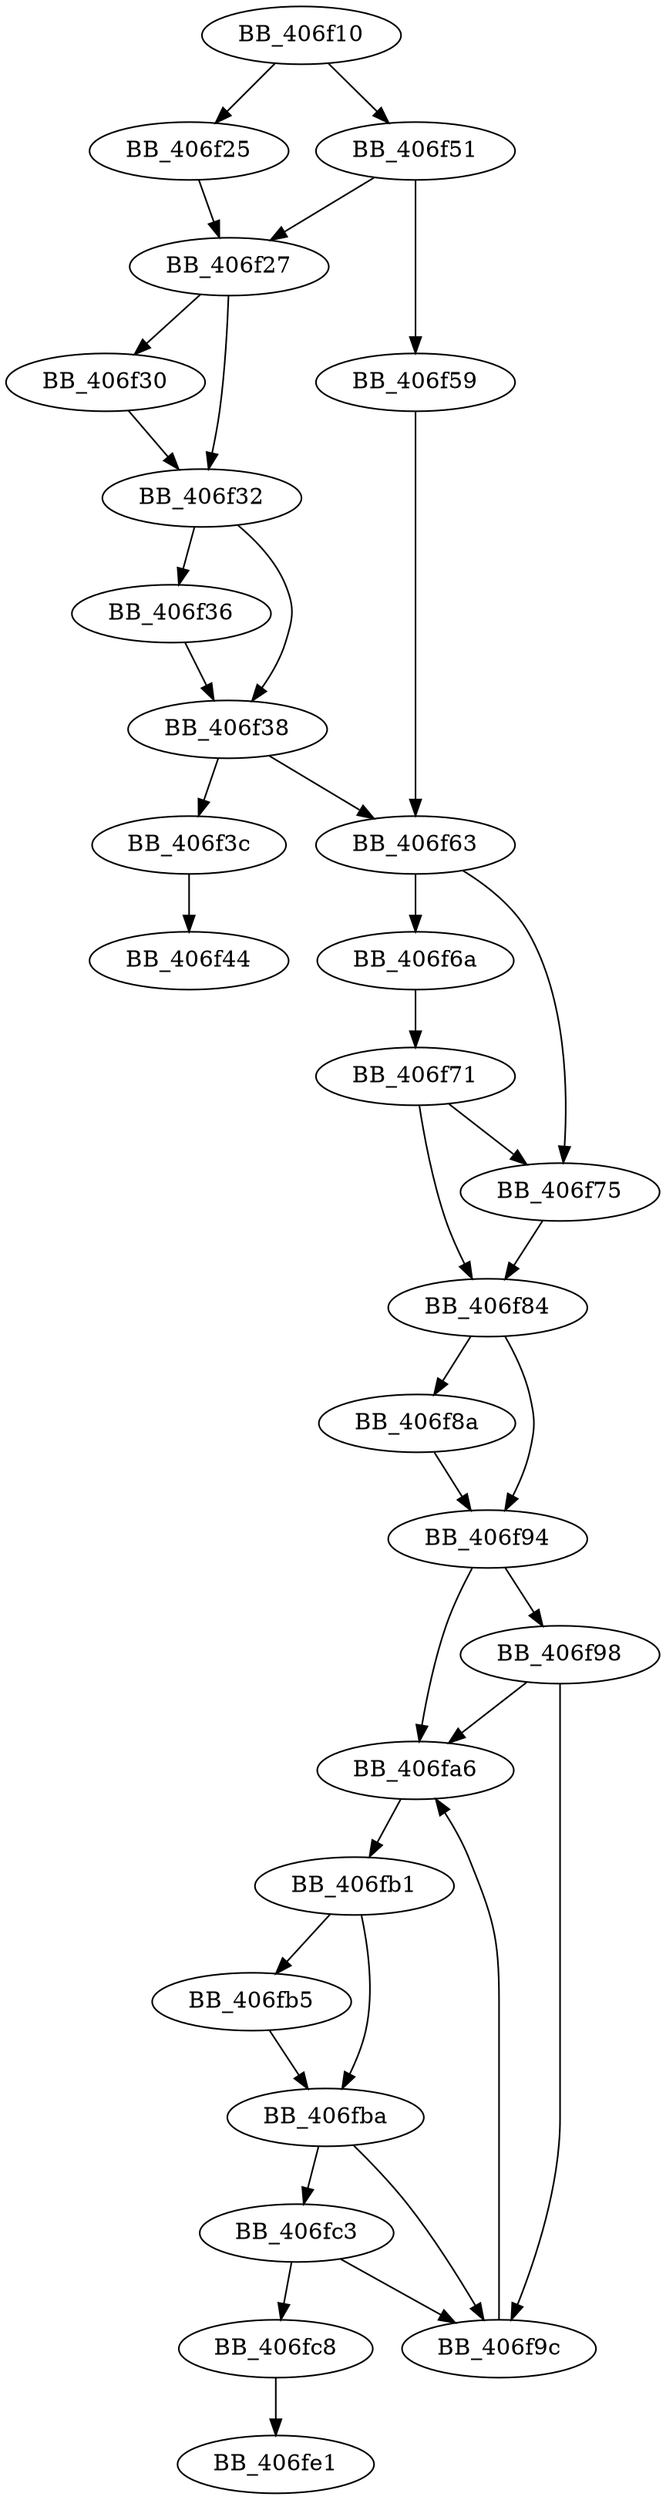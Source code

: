 DiGraph sub_406F10{
BB_406f10->BB_406f25
BB_406f10->BB_406f51
BB_406f25->BB_406f27
BB_406f27->BB_406f30
BB_406f27->BB_406f32
BB_406f30->BB_406f32
BB_406f32->BB_406f36
BB_406f32->BB_406f38
BB_406f36->BB_406f38
BB_406f38->BB_406f3c
BB_406f38->BB_406f63
BB_406f3c->BB_406f44
BB_406f51->BB_406f27
BB_406f51->BB_406f59
BB_406f59->BB_406f63
BB_406f63->BB_406f6a
BB_406f63->BB_406f75
BB_406f6a->BB_406f71
BB_406f71->BB_406f75
BB_406f71->BB_406f84
BB_406f75->BB_406f84
BB_406f84->BB_406f8a
BB_406f84->BB_406f94
BB_406f8a->BB_406f94
BB_406f94->BB_406f98
BB_406f94->BB_406fa6
BB_406f98->BB_406f9c
BB_406f98->BB_406fa6
BB_406f9c->BB_406fa6
BB_406fa6->BB_406fb1
BB_406fb1->BB_406fb5
BB_406fb1->BB_406fba
BB_406fb5->BB_406fba
BB_406fba->BB_406f9c
BB_406fba->BB_406fc3
BB_406fc3->BB_406f9c
BB_406fc3->BB_406fc8
BB_406fc8->BB_406fe1
}
